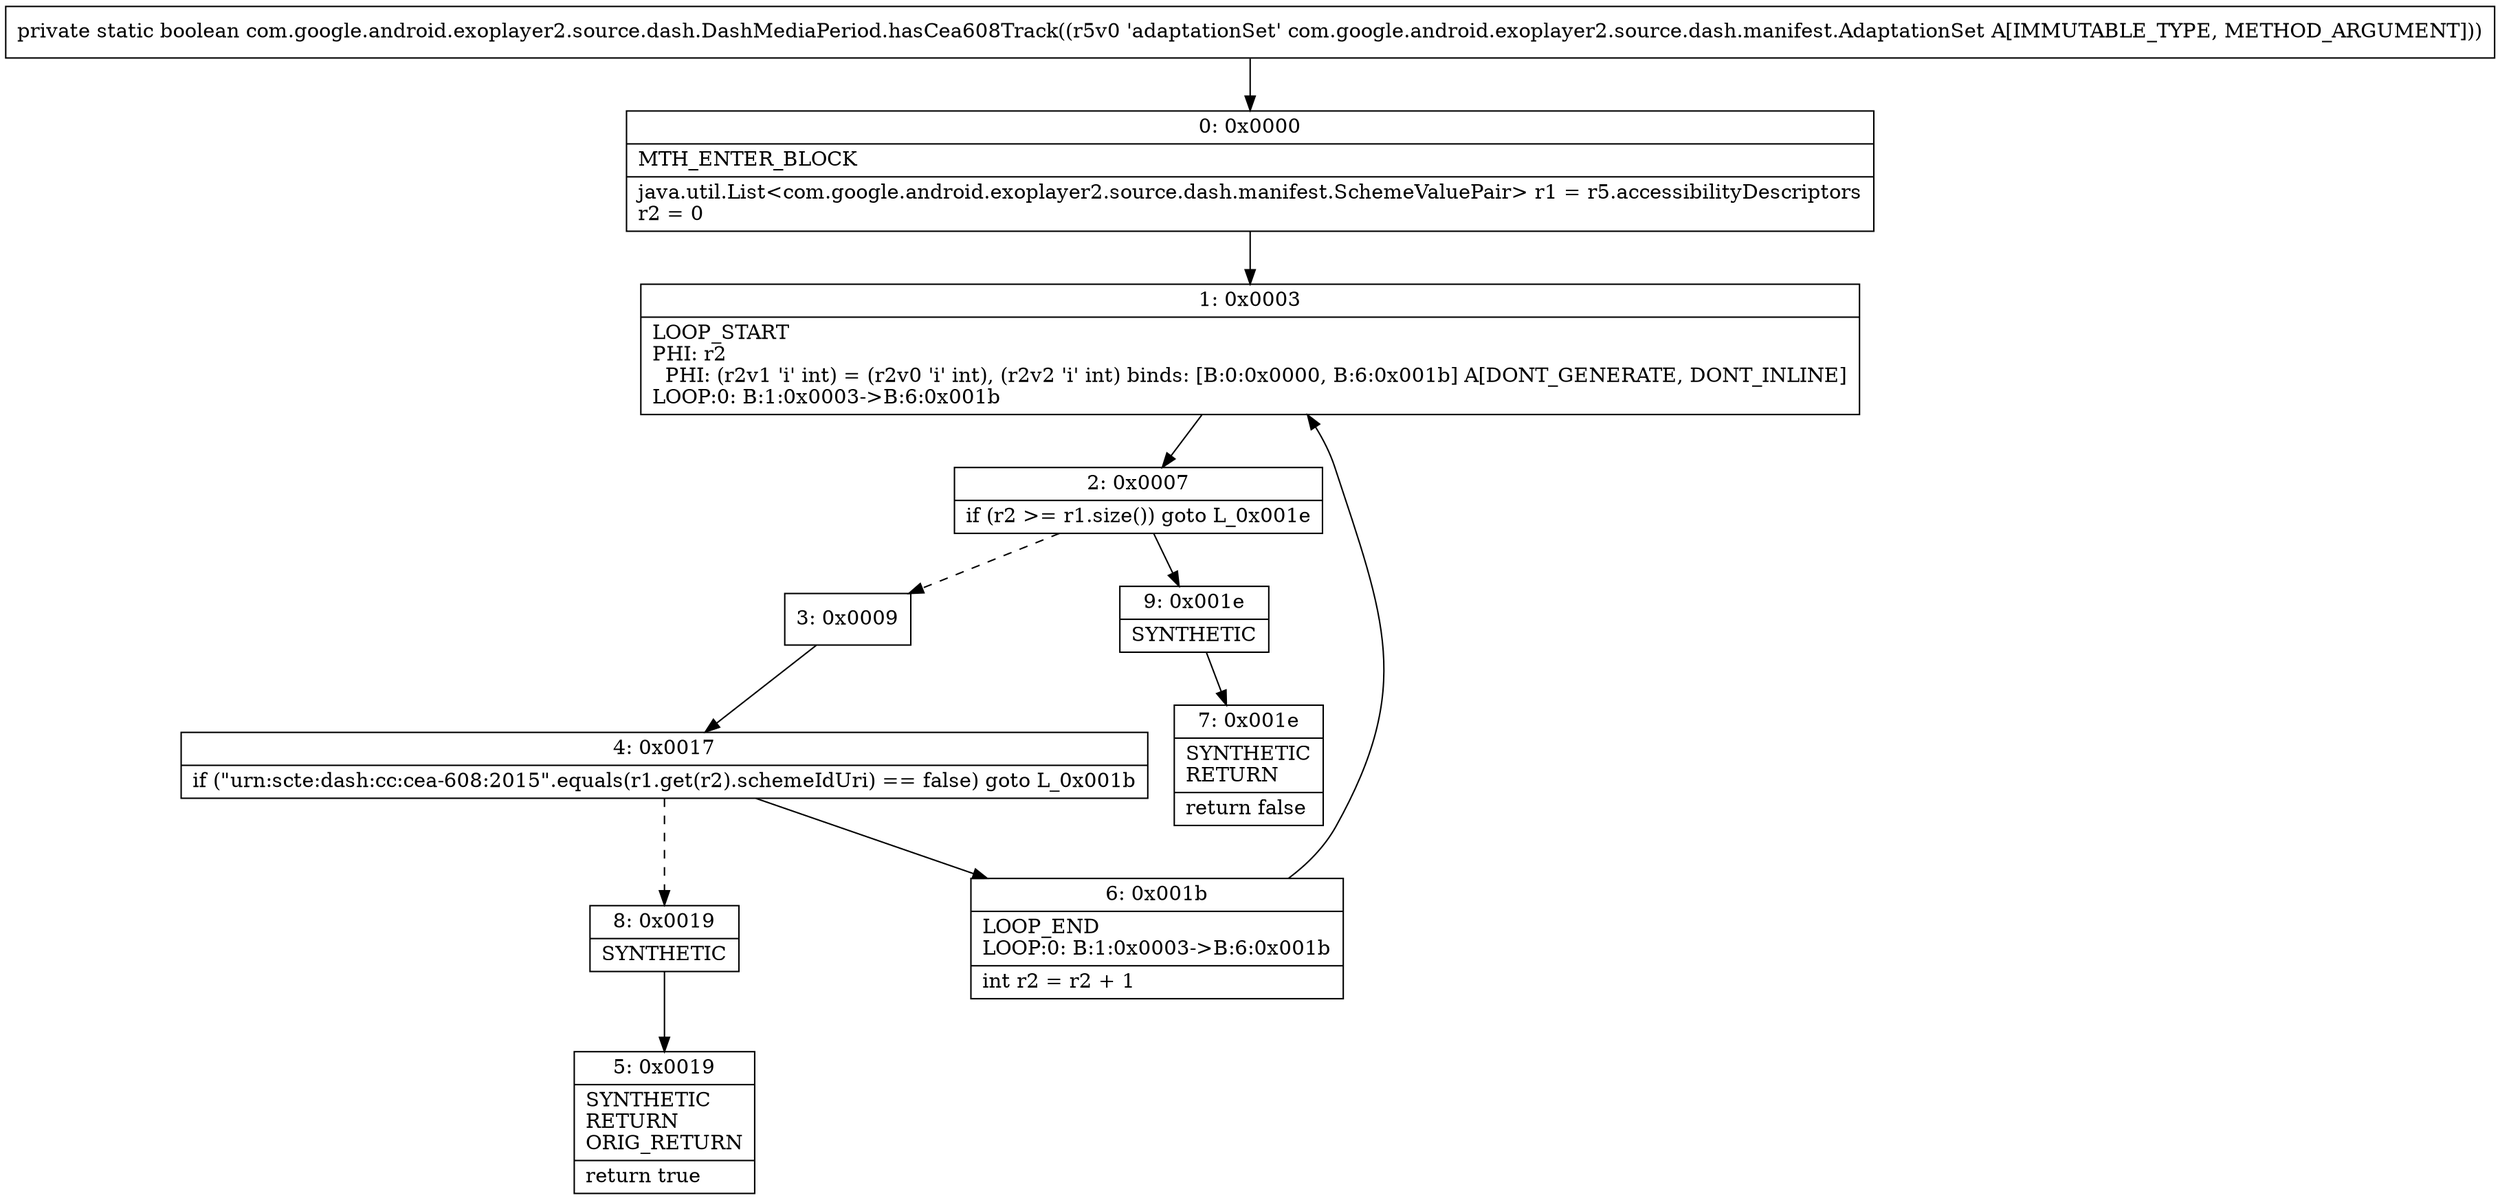digraph "CFG forcom.google.android.exoplayer2.source.dash.DashMediaPeriod.hasCea608Track(Lcom\/google\/android\/exoplayer2\/source\/dash\/manifest\/AdaptationSet;)Z" {
Node_0 [shape=record,label="{0\:\ 0x0000|MTH_ENTER_BLOCK\l|java.util.List\<com.google.android.exoplayer2.source.dash.manifest.SchemeValuePair\> r1 = r5.accessibilityDescriptors\lr2 = 0\l}"];
Node_1 [shape=record,label="{1\:\ 0x0003|LOOP_START\lPHI: r2 \l  PHI: (r2v1 'i' int) = (r2v0 'i' int), (r2v2 'i' int) binds: [B:0:0x0000, B:6:0x001b] A[DONT_GENERATE, DONT_INLINE]\lLOOP:0: B:1:0x0003\-\>B:6:0x001b\l}"];
Node_2 [shape=record,label="{2\:\ 0x0007|if (r2 \>= r1.size()) goto L_0x001e\l}"];
Node_3 [shape=record,label="{3\:\ 0x0009}"];
Node_4 [shape=record,label="{4\:\ 0x0017|if (\"urn:scte:dash:cc:cea\-608:2015\".equals(r1.get(r2).schemeIdUri) == false) goto L_0x001b\l}"];
Node_5 [shape=record,label="{5\:\ 0x0019|SYNTHETIC\lRETURN\lORIG_RETURN\l|return true\l}"];
Node_6 [shape=record,label="{6\:\ 0x001b|LOOP_END\lLOOP:0: B:1:0x0003\-\>B:6:0x001b\l|int r2 = r2 + 1\l}"];
Node_7 [shape=record,label="{7\:\ 0x001e|SYNTHETIC\lRETURN\l|return false\l}"];
Node_8 [shape=record,label="{8\:\ 0x0019|SYNTHETIC\l}"];
Node_9 [shape=record,label="{9\:\ 0x001e|SYNTHETIC\l}"];
MethodNode[shape=record,label="{private static boolean com.google.android.exoplayer2.source.dash.DashMediaPeriod.hasCea608Track((r5v0 'adaptationSet' com.google.android.exoplayer2.source.dash.manifest.AdaptationSet A[IMMUTABLE_TYPE, METHOD_ARGUMENT])) }"];
MethodNode -> Node_0;
Node_0 -> Node_1;
Node_1 -> Node_2;
Node_2 -> Node_3[style=dashed];
Node_2 -> Node_9;
Node_3 -> Node_4;
Node_4 -> Node_6;
Node_4 -> Node_8[style=dashed];
Node_6 -> Node_1;
Node_8 -> Node_5;
Node_9 -> Node_7;
}

